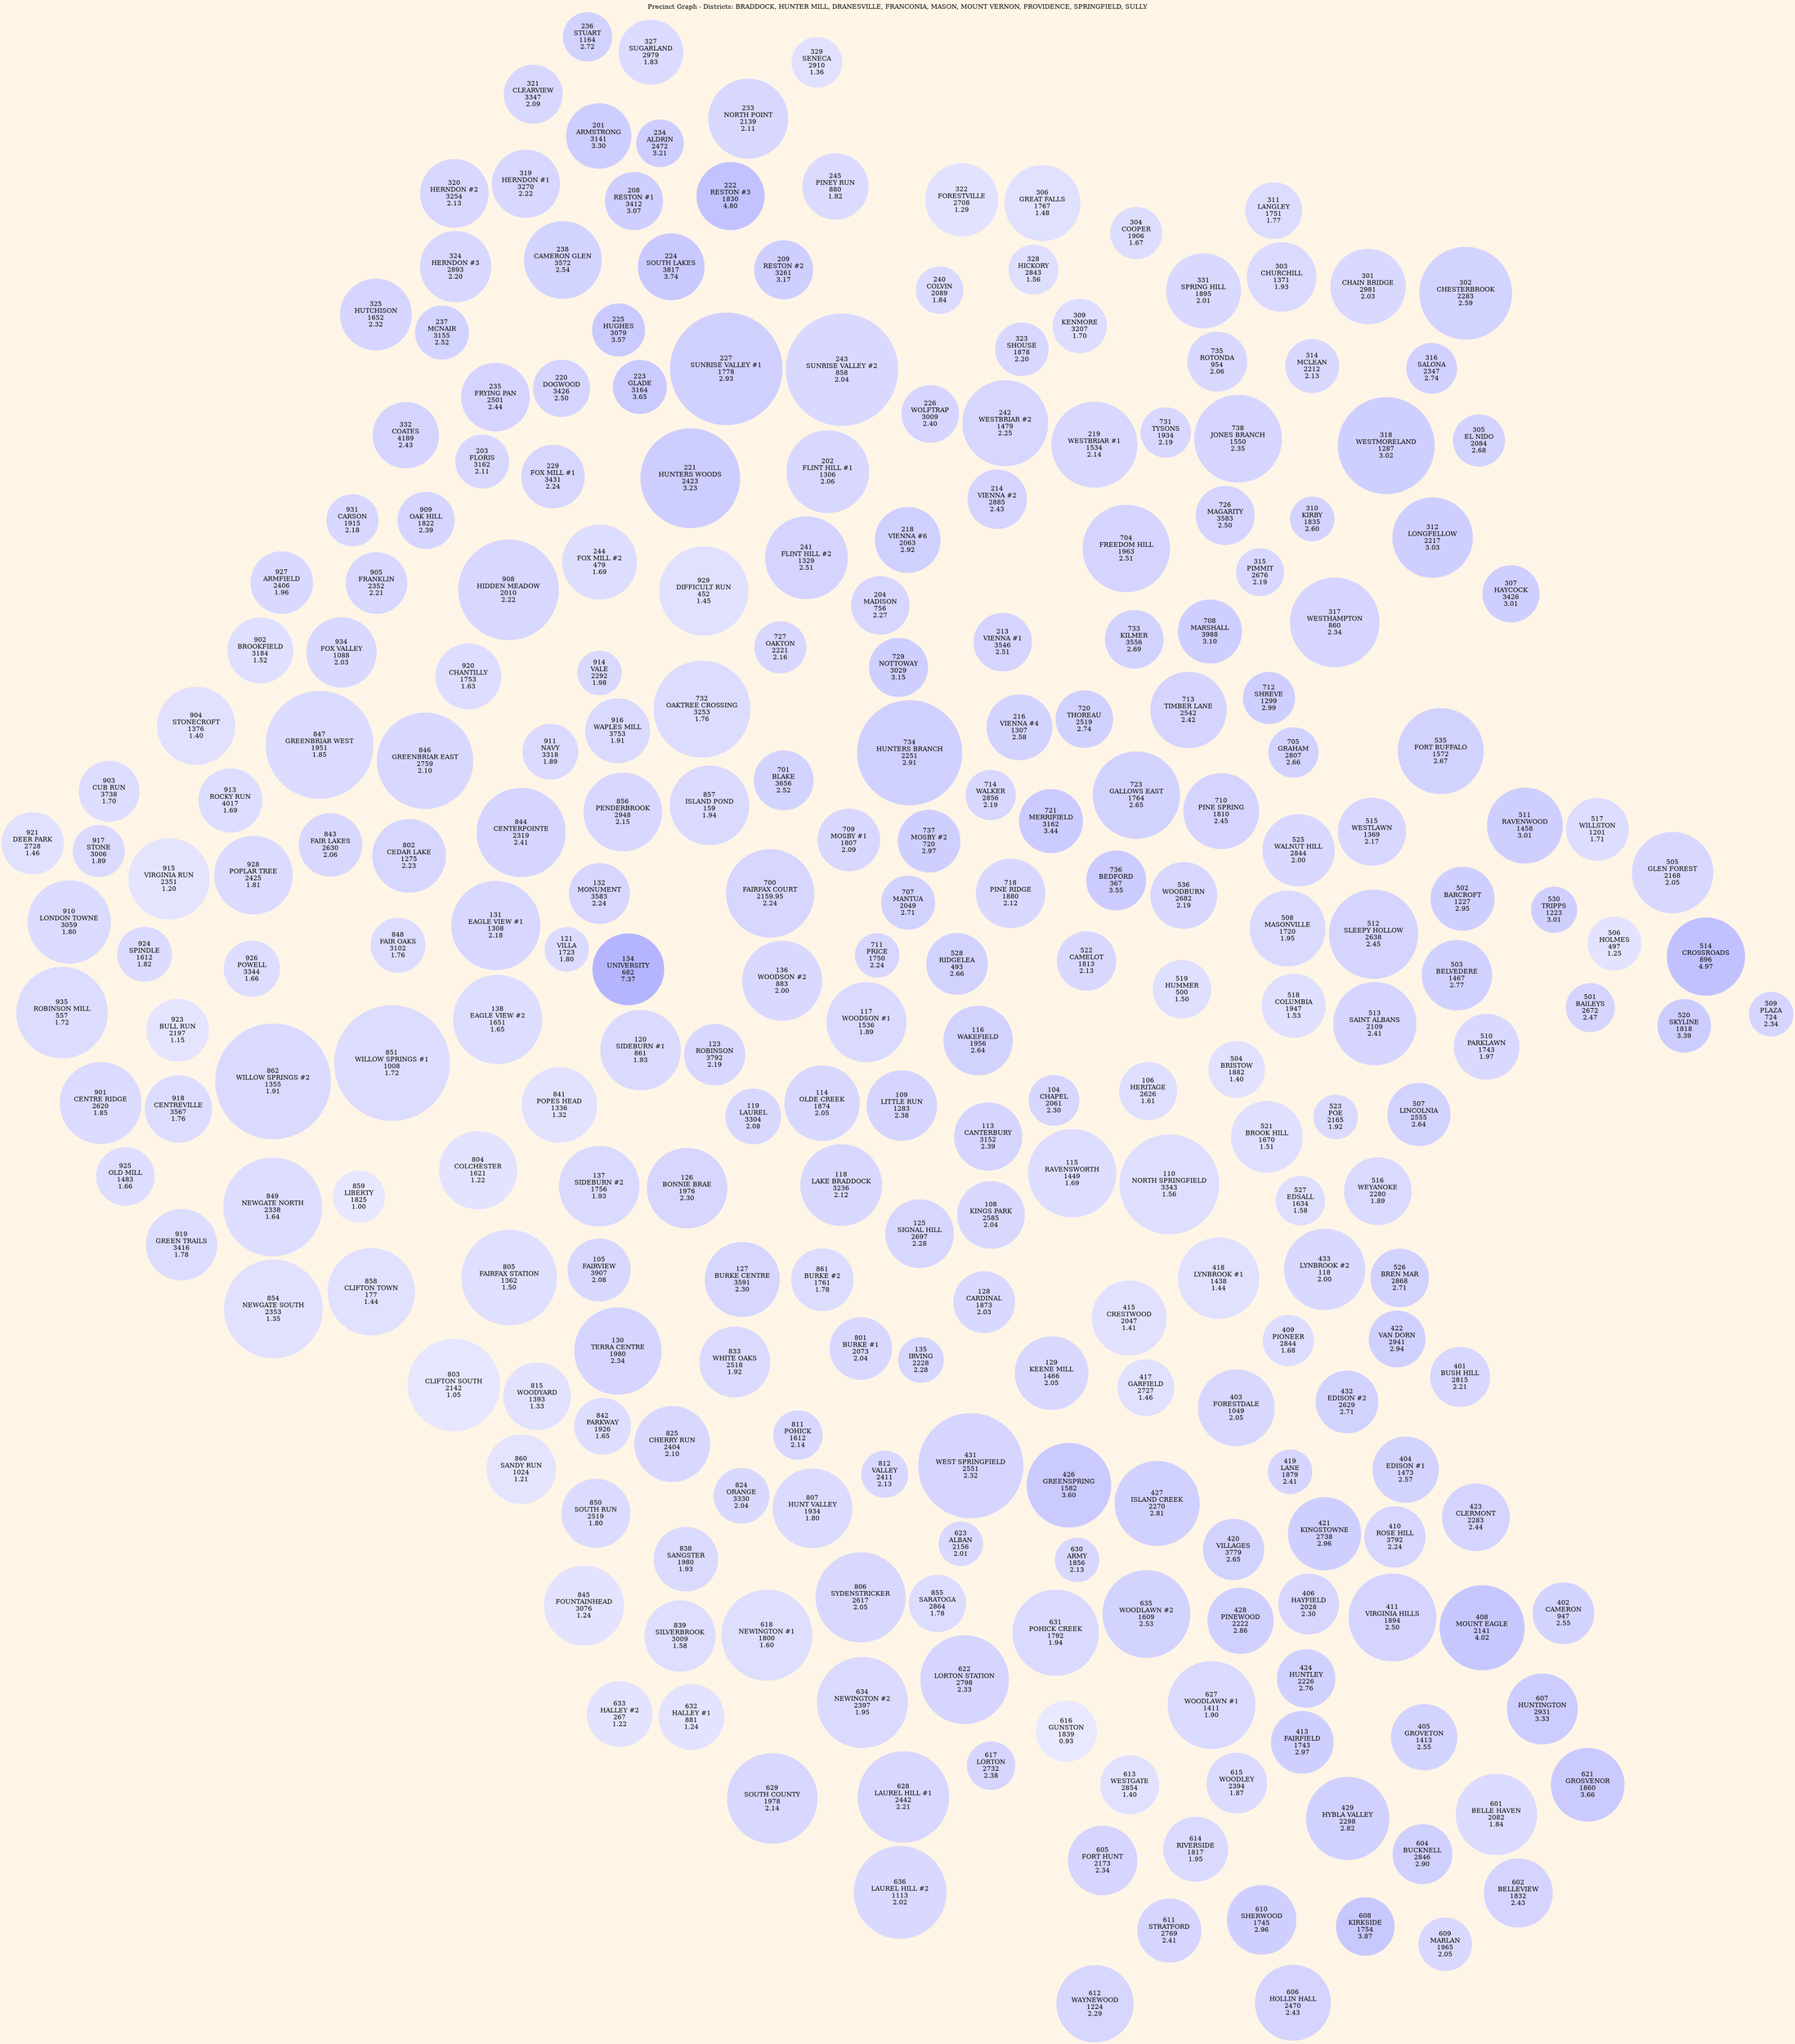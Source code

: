 strict graph G {
	graph [bb="0,0,3747.9,4474.5",
		beautify=true,
		bgcolor="#FFF5E6",
		label="Precinct Graph - Districts: BRADDOCK, HUNTER MILL, DRANESVILLE, FRANCONIA, MASON, MOUNT VERNON, PROVIDENCE, SPRINGFIELD, SULLY",
		labelloc=t,
		layout=sfdp,
		lheight=0.21,
		lp="1873.9,4463",
		lwidth=15.18,
		model=subset,
		overlap=false,
		rotation=115,
		smoothing=triangle,
		splines=none
	];
	node [label="\N",
		shape=circle,
		style=filled
	];
	edge [color="#666666"];
	subgraph BRADDOCK {
		graph [color=blue,
			label="District BRADDOCK"
		];
		104	[color="#d6d6ff",
			fillcolor="#d6d6ff",
			fontcolor=black,
			height=1.5278,
			label="104\nCHAPEL\n2061\n2.30",
			pos="1698.7,2387.2",
			width=1.5278];
		106	[color="#dedeff",
			fillcolor="#dedeff",
			fontcolor=black,
			height=1.75,
			label="106\nHERITAGE\n2626\n1.61",
			pos="1802,2514.1",
			width=1.75];
		104 -- 106;
		108	[color="#d8d8ff",
			fillcolor="#d8d8ff",
			fontcolor=black,
			height=2.0417,
			label="108\nKINGS PARK\n2585\n2.04",
			pos="1308,2452.4",
			width=2.0417];
		104 -- 108;
		113	[color="#d5d5ff",
			fillcolor="#d5d5ff",
			fontcolor=black,
			height=2.0556,
			label="113\nCANTERBURY\n3152\n2.39",
			pos="1462.8,2296.8",
			width=2.0556];
		104 -- 113;
		115	[color="#ddddff",
			fillcolor="#ddddff",
			fontcolor=black,
			height=2.6667,
			label="115\nRAVENSWORTH\n1449\n1.69",
			pos="1539.6,2481",
			width=2.6667];
		104 -- 115;
		116	[color="#d2d2ff",
			fillcolor="#d2d2ff",
			fontcolor=black,
			height=2.0972,
			label="116\nWAKEFIELD\n1956\n2.64",
			pos="1649.7,2248.7",
			width=2.0972];
		104 -- 116;
		522	[color="#d8d8ff",
			fillcolor="#d8d8ff",
			fontcolor=black,
			height=1.7917,
			label="522\nCAMELOT\n1813\n2.13",
			pos="1870.9,2270.3",
			width=1.7917];
		104 -- 522;
		110	[color="#dedeff",
			fillcolor="#dedeff",
			fontcolor=black,
			height=3.0139,
			label="110\nNORTH SPRINGFIELD\n3343\n1.56",
			pos="1679.3,2693.6",
			width=3.0139];
		106 -- 110;
		504	[color="#e1e1ff",
			fillcolor="#e1e1ff",
			fontcolor=black,
			height=1.7083,
			label="504\nBRISTOW\n1882\n1.40",
			pos="1934.6,2633",
			width=1.7083];
		106 -- 504;
		519	[color="#dfdfff",
			fillcolor="#dfdfff",
			fontcolor=black,
			height=1.7639,
			label="519\nHUMMER\n500\n1.50",
			pos="1992.9,2427.5",
			width=1.7639];
		106 -- 519;
		521	[color="#dfdfff",
			fillcolor="#dfdfff",
			fontcolor=black,
			height=2.1667,
			label="521\nBROOK HILL\n1670\n1.51",
			pos="1873.9,2782.6",
			width=2.1667];
		106 -- 521;
		108 -- 113;
		108 -- 115;
		125	[color="#d6d6ff",
			fillcolor="#d6d6ff",
			fontcolor=black,
			height=2.0694,
			label="125\nSIGNAL HILL\n2697\n2.28",
			pos="1217.9,2265.6",
			width=2.0694];
		108 -- 125;
		128	[color="#d9d9ff",
			fillcolor="#d9d9ff",
			fontcolor=black,
			height=1.8611,
			label="128\nCARDINAL\n1873\n2.03",
			pos="1159.4,2493.6",
			width=1.8611];
		108 -- 128;
		113 -- 116;
		113 -- 125;
		116 -- 522;
		117	[color="#dadaff",
			fillcolor="#dadaff",
			fontcolor=black,
			height=2.4167,
			label="117\nWOODSON #1\n1536\n1.89",
			pos="1572.1,1965.3",
			width=2.4167];
		116 -- 117;
		528	[color="#d2d2ff",
			fillcolor="#d2d2ff",
			fontcolor=black,
			height=1.8611,
			label="528\nRIDGELEA\n493\n2.66",
			pos="1737.5,2098.2",
			width=1.8611];
		116 -- 528;
		110 -- 115;
		110 -- 521;
		415	[color="#e1e1ff",
			fillcolor="#e1e1ff",
			fontcolor=black,
			height=2.2639,
			label="415\nCRESTWOOD\n2047\n1.41",
			pos="1409.2,2707.2",
			width=2.2639];
		110 -- 415;
		418	[color="#e0e0ff",
			fillcolor="#e0e0ff",
			fontcolor=black,
			height=2.4583,
			label="418\nLYNBROOK #1\n1438\n1.44",
			pos="1629.9,2898.7",
			width=2.4583];
		110 -- 418;
		527	[color="#dedeff",
			fillcolor="#dedeff",
			fontcolor=black,
			height=1.4861,
			label="527\nEDSALL\n1634\n1.58",
			pos="1825.6,2922.8",
			width=1.4861];
		110 -- 527;
		861	[color="#dcdcff",
			fillcolor="#dcdcff",
			fontcolor=black,
			height=1.8889,
			label="861\nBURKE #2\n1761\n1.78",
			pos="1033.8,2282.3",
			width=1.8889];
		125 -- 861;
		128 -- 861;
		128 -- 415;
		129	[color="#d8d8ff",
			fillcolor="#d8d8ff",
			fontcolor=black,
			height=2.2222,
			label="129\nKEENE MILL\n1466\n2.05",
			pos="1198.9,2648.7",
			width=2.2222];
		128 -- 129;
		135	[color="#d6d6ff",
			fillcolor="#d6d6ff",
			fontcolor=black,
			height=1.375,
			label="135\nIRVING\n2228\n2.28",
			pos="1034.8,2553",
			width=1.375];
		128 -- 135;
		801	[color="#d8d8ff",
			fillcolor="#d8d8ff",
			fontcolor=black,
			height=1.8889,
			label="801\nBURKE #1\n2073\n2.04",
			pos="981.18,2427",
			width=1.8889];
		128 -- 801;
		117 -- 528;
		123	[color="#d7d7ff",
			fillcolor="#d7d7ff",
			fontcolor=black,
			height=1.8472,
			label="123\nROBINSON\n3792\n2.19",
			pos="1352.1,1814.7",
			width=1.8472];
		117 -- 123;
		700	[color="#d6d6ff",
			fillcolor="#d6d6ff",
			fontcolor=black,
			height=2.6667,
			label="700\nFAIRFAX COURT\n2159.95\n2.24",
			pos="1644.6,1581.9",
			width=2.6667];
		117 -- 700;
		136	[color="#d9d9ff",
			fillcolor="#d9d9ff",
			fontcolor=black,
			height=2.4167,
			label="136\nWOODSON #2\n883\n2.00",
			pos="1536.6,1782.9",
			width=2.4167];
		117 -- 136;
		711	[color="#d6d6ff",
			fillcolor="#d6d6ff",
			fontcolor=black,
			height=1.3356,
			label="711\nPRICE\n1750\n2.24",
			pos="1715.3,1849.9",
			width=1.3356];
		117 -- 711;
		105	[color="#d8d8ff",
			fillcolor="#d8d8ff",
			fontcolor=black,
			height=1.9028,
			label="105\nFAIRVIEW\n3907\n2.08",
			pos="792.61,1876.8",
			width=1.9028];
		126	[color="#d6d6ff",
			fillcolor="#d6d6ff",
			fontcolor=black,
			height=2.4306,
			label="126\nBONNIE BRAE\n1976\n2.30",
			pos="1011.1,1905.3",
			width=2.4306];
		105 -- 126;
		127	[color="#d6d6ff",
			fillcolor="#d6d6ff",
			fontcolor=black,
			height=2.2639,
			label="127\nBURKE CENTRE\n3591\n2.30",
			pos="948.84,2086.4",
			width=2.2639];
		105 -- 127;
		130	[color="#d5d5ff",
			fillcolor="#d5d5ff",
			fontcolor=black,
			height=2.6389,
			label="130\nTERRA CENTRE\n1980\n2.34",
			pos="699.88,2049.2",
			width=2.6389];
		105 -- 130;
		137	[color="#dadaff",
			fillcolor="#dadaff",
			fontcolor=black,
			height=2.4306,
			label="137\nSIDEBURN #2\n1756\n1.93",
			pos="956.62,1715",
			width=2.4306];
		105 -- 137;
		805	[color="#dfdfff",
			fillcolor="#dfdfff",
			fontcolor=black,
			height=2.8889,
			label="805\nFAIRFAX STATION\n1362\n1.50",
			pos="717.78,1685.1",
			width=2.8889];
		105 -- 805;
		815	[color="#e2e2ff",
			fillcolor="#e2e2ff",
			fontcolor=black,
			height=2.0417,
			label="815\nWOODYARD\n1393\n1.33",
			pos="496.11,1914.6",
			width=2.0417];
		105 -- 815;
		126 -- 137;
		127 -- 130;
		127 -- 861;
		833	[color="#dadaff",
			fillcolor="#dadaff",
			fontcolor=black,
			height=2.1389,
			label="833\nWHITE OAKS\n2518\n1.92",
			pos="791.23,2264.2",
			width=2.1389];
		127 -- 833;
		130 -- 815;
		842	[color="#ddddff",
			fillcolor="#ddddff",
			fontcolor=black,
			height=1.7083,
			label="842\nPARKWAY\n1926\n1.65",
			pos="535.29,2164.8",
			width=1.7083];
		130 -- 842;
		841	[color="#e2e2ff",
			fillcolor="#e2e2ff",
			fontcolor=black,
			height=2.2778,
			label="841\nPOPES HEAD\n1336\n1.32",
			pos="1024.1,1537.1",
			width=2.2778];
		137 -- 841;
		129 -- 415;
		129 -- 135;
		431	[color="#d5d5ff",
			fillcolor="#d5d5ff",
			fontcolor=black,
			height=3.1806,
			label="431\nWEST SPRINGFIELD\n2551\n2.32",
			pos="996.21,2740.9",
			width=3.1806];
		129 -- 431;
		135 -- 431;
		812	[color="#d7d7ff",
			fillcolor="#d7d7ff",
			fontcolor=black,
			height=1.4167,
			label="812\nVALLEY\n2411\n2.13",
			pos="887.78,2566.7",
			width=1.4167];
		135 -- 812;
		109	[color="#d5d5ff",
			fillcolor="#d5d5ff",
			fontcolor=black,
			height=2.125,
			label="109\nLITTLE RUN\n1283\n2.38",
			pos="1448.5,2138",
			width=2.125];
		109 -- 113;
		109 -- 116;
		109 -- 117;
		114	[color="#d8d8ff",
			fillcolor="#d8d8ff",
			fontcolor=black,
			height=2.2778,
			label="114\nOLDE CREEK\n1874\n2.05",
			pos="1349.6,1971.3",
			width=2.2778];
		109 -- 114;
		118	[color="#d8d8ff",
			fillcolor="#d8d8ff",
			fontcolor=black,
			height=2.4722,
			label="118\nLAKE BRADDOCK\n3236\n2.12",
			pos="1170.4,2092.8",
			width=2.4722];
		109 -- 118;
		114 -- 117;
		114 -- 118;
		114 -- 123;
		118 -- 125;
		118 -- 126;
		118 -- 127;
		118 -- 861;
		118 -- 123;
		119	[color="#d8d8ff",
			fillcolor="#d8d8ff",
			fontcolor=black,
			height=1.6806,
			label="119\nLAUREL\n3304\n2.08",
			pos="1187.2,1934.4",
			width=1.6806];
		118 -- 119;
		123 -- 136;
		134	[color="#b5b5ff",
			fillcolor="#b5b5ff",
			fontcolor=black,
			height=2.1667,
			label="134\nUNIVERSITY\n682\n7.37",
			pos="1363.5,1647.2",
			width=2.1667];
		123 -- 134;
		136 -- 700;
		119 -- 126;
		119 -- 123;
		120	[color="#dadaff",
			fillcolor="#dadaff",
			fontcolor=black,
			height=2.4306,
			label="120\nSIDEBURN #1\n861\n1.93",
			pos="1189.9,1714.7",
			width=2.4306];
		119 -- 120;
		134 -- 700;
		134 -- 136;
		120 -- 126;
		120 -- 137;
		120 -- 841;
		120 -- 123;
		120 -- 134;
		121	[color="#dbdbff",
			fillcolor="#dbdbff",
			fontcolor=black,
			height=1.3356,
			label="121\nVILLA\n1723\n1.80",
			pos="1300.6,1447.5",
			width=1.3356];
		121 -- 700;
		121 -- 134;
		132	[color="#d6d6ff",
			fillcolor="#d6d6ff",
			fontcolor=black,
			height=1.8333,
			label="132\nMONUMENT\n3583\n2.24",
			pos="1427.2,1254.2",
			width=1.8333];
		121 -- 132;
		138	[color="#ddddff",
			fillcolor="#ddddff",
			fontcolor=black,
			height=2.6944,
			label="138\nEAGLE VIEW #2\n1651\n1.65",
			pos="1068.7,1350",
			width=2.6944];
		121 -- 138;
		132 -- 700;
		132 -- 138;
		848	[color="#dcdcff",
			fillcolor="#dcdcff",
			fontcolor=black,
			height=1.6528,
			label="848\nFAIR OAKS\n3102\n1.76",
			pos="1014.1,1008.7",
			width=1.6528];
		132 -- 848;
		844	[color="#d5d5ff",
			fillcolor="#d5d5ff",
			fontcolor=black,
			height=2.6944,
			label="844\nCENTERPOINTE\n2319\n2.41",
			pos="1452.5,991.03",
			width=2.6944];
		132 -- 844;
		856	[color="#d7d7ff",
			fillcolor="#d7d7ff",
			fontcolor=black,
			height=2.375,
			label="856\nPENDERBROOK\n2948\n2.15",
			pos="1633.1,1181.7",
			width=2.375];
		132 -- 856;
		138 -- 848;
		804	[color="#e3e3ff",
			fillcolor="#e3e3ff",
			fontcolor=black,
			height=2.3611,
			label="804\nCOLCHESTER\n1621\n1.22",
			pos="808.67,1481.9",
			width=2.3611];
		138 -- 804;
		851	[color="#dcdcff",
			fillcolor="#dcdcff",
			fontcolor=black,
			height=3.5,
			label="851\nWILLOW SPRINGS #1\n1008\n1.72",
			pos="837.1,1245.2",
			width=3.5];
		138 -- 851;
		131	[color="#d7d7ff",
			fillcolor="#d7d7ff",
			fontcolor=black,
			height=2.6944,
			label="131\nEAGLE VIEW #1\n1308\n2.18",
			pos="1250.4,1147.9",
			width=2.6944];
		131 -- 132;
		131 -- 138;
		131 -- 848;
	}
	subgraph HUNTERMILL {
		graph [color=blue,
			label="District HUNTER MILL"
		];
		201	[color="#cdcdff",
			fillcolor="#cdcdff",
			fontcolor=black,
			height=1.9722,
			label="201\nARMSTRONG\n3141\n3.30",
			pos="2750.5,358.33",
			width=1.9722];
		233	[color="#d8d8ff",
			fillcolor="#d8d8ff",
			fontcolor=black,
			height=2.4167,
			label="233\nNORTH POINT\n2139\n2.11",
			pos="2936.1,599.55",
			width=2.4167];
		201 -- 233;
		234	[color="#cdcdff",
			fillcolor="#cdcdff",
			fontcolor=black,
			height=1.4306,
			label="234\nALDRIN\n2472\n3.21",
			pos="2761.4,506.3",
			width=1.4306];
		201 -- 234;
		236	[color="#d2d2ff",
			fillcolor="#d2d2ff",
			fontcolor=black,
			height=1.4861,
			label="236\nSTUART\n1164\n2.72",
			pos="2849.7,210.33",
			width=1.4861];
		201 -- 236;
		238	[color="#d3d3ff",
			fillcolor="#d3d3ff",
			fontcolor=black,
			height=2.3472,
			label="238\nCAMERON GLEN\n3572\n2.54",
			pos="2450.4,334.11",
			width=2.3472];
		201 -- 238;
		327	[color="#dbdbff",
			fillcolor="#dbdbff",
			fontcolor=black,
			height=1.9583,
			label="327\nSUGARLAND\n2979\n1.83",
			pos="2901.4,381.55",
			width=1.9583];
		201 -- 327;
		233 -- 234;
		233 -- 327;
		245	[color="#dbdbff",
			fillcolor="#dbdbff",
			fontcolor=black,
			height=2,
			label="245\nPINEY RUN\n880\n1.82",
			pos="2975.3,810.01",
			width=2];
		233 -- 245;
		329	[color="#e1e1ff",
			fillcolor="#e1e1ff",
			fontcolor=black,
			height=1.5278,
			label="329\nSENECA\n2910\n1.36",
			pos="3101.5,653.05",
			width=1.5278];
		233 -- 329;
		208	[color="#ceceff",
			fillcolor="#ceceff",
			fontcolor=black,
			height=1.75,
			label="208\nRESTON #1\n3412\n3.07",
			pos="2607.3,438.44",
			width=1.75];
		234 -- 208;
		236 -- 327;
		319	[color="#d7d7ff",
			fillcolor="#d7d7ff",
			fontcolor=black,
			height=2.0556,
			label="319\nHERNDON #1\n3270\n2.22",
			pos="2572.7,167.49",
			width=2.0556];
		236 -- 319;
		324	[color="#d7d7ff",
			fillcolor="#d7d7ff",
			fontcolor=black,
			height=2.1528,
			label="324\nHERNDON #3\n2893\n2.20",
			pos="2210.6,251.12",
			width=2.1528];
		238 -- 324;
		245 -- 329;
		240	[color="#dbdbff",
			fillcolor="#dbdbff",
			fontcolor=black,
			height=1.4306,
			label="240\nCOLVIN\n2089\n1.84",
			pos="2955.1,1080.5",
			width=1.4306];
		245 -- 240;
		322	[color="#e2e2ff",
			fillcolor="#e2e2ff",
			fontcolor=black,
			height=2.2083,
			label="322\nFORESTVILLE\n2708\n1.29",
			pos="3135.2,966.66",
			width=2.2083];
		245 -- 322;
		208 -- 238;
		209	[color="#ceceff",
			fillcolor="#ceceff",
			fontcolor=black,
			height=1.7778,
			label="209\nRESTON #2\n3261\n3.17",
			pos="2732.3,796.05",
			width=1.7778];
		208 -- 209;
		222	[color="#c2c2ff",
			fillcolor="#c2c2ff",
			fontcolor=black,
			height=2.0556,
			label="222\nRESTON #3\n1830\n4.80",
			pos="2748.3,646.13",
			width=2.0556];
		208 -- 222;
		224	[color="#c9c9ff",
			fillcolor="#c9c9ff",
			fontcolor=black,
			height=2.0139,
			label="224\nSOUTH LAKES\n3817\n3.74",
			pos="2541.2,581.96",
			width=2.0139];
		208 -- 224;
		202	[color="#d8d8ff",
			fillcolor="#d8d8ff",
			fontcolor=black,
			height=2.5,
			label="202\nFLINT HILL #1\n1306\n2.06",
			pos="2543.2,1143.3",
			width=2.5];
		218	[color="#d0d0ff",
			fillcolor="#d0d0ff",
			fontcolor=black,
			height=1.9861,
			label="218\nVIENNA #6\n2063\n2.92",
			pos="2501.3,1377.8",
			width=1.9861];
		202 -- 218;
		221	[color="#cdcdff",
			fillcolor="#cdcdff",
			fontcolor=black,
			height=3.0139,
			label="221\nHUNTERS WOODS\n2423\n3.23",
			pos="2273.4,868.03",
			width=3.0139];
		202 -- 221;
		226	[color="#d5d5ff",
			fillcolor="#d5d5ff",
			fontcolor=black,
			height=1.7361,
			label="226\nWOLFTRAP\n3009\n2.40",
			pos="2724.8,1204.6",
			width=1.7361];
		202 -- 226;
		241	[color="#d4d4ff",
			fillcolor="#d4d4ff",
			fontcolor=black,
			height=2.5,
			label="241\nFLINT HILL #2\n1329\n2.51",
			pos="2332.4,1160.7",
			width=2.5];
		202 -- 241;
		243	[color="#d9d9ff",
			fillcolor="#d9d9ff",
			fontcolor=black,
			height=3.4028,
			label="243\nSUNRISE VALLEY #2\n858\n2.04",
			pos="2772.6,1011.4",
			width=3.4028];
		202 -- 243;
		218 -- 241;
		229	[color="#d6d6ff",
			fillcolor="#d6d6ff",
			fontcolor=black,
			height=1.9167,
			label="229\nFOX MILL #1\n3431\n2.24",
			pos="2083,632.34",
			width=1.9167];
		221 -- 229;
		227	[color="#d0d0ff",
			fillcolor="#d0d0ff",
			fontcolor=black,
			height=3.4028,
			label="227\nSUNRISE VALLEY #1\n1778\n2.93",
			pos="2512.6,785.08",
			width=3.4028];
		221 -- 227;
		223	[color="#cacaff",
			fillcolor="#cacaff",
			fontcolor=black,
			height=1.625,
			label="223\nGLADE\n3164\n3.65",
			pos="2270.5,591.09",
			width=1.625];
		221 -- 223;
		244	[color="#ddddff",
			fillcolor="#ddddff",
			fontcolor=black,
			height=2.2639,
			label="244\nFOX MILL #2\n479\n1.69",
			pos="2048.9,852.69",
			width=2.2639];
		221 -- 244;
		914	[color="#d9d9ff",
			fillcolor="#d9d9ff",
			fontcolor=black,
			height=1.3356,
			label="914\nVALE\n2292\n1.98",
			pos="1871.5,955.12",
			width=1.3356];
		221 -- 914;
		929	[color="#e0e0ff",
			fillcolor="#e0e0ff",
			fontcolor=black,
			height=2.6944,
			label="929\nDIFFICULT RUN\n452\n1.45",
			pos="2096.9,1081.6",
			width=2.6944];
		221 -- 929;
		226 -- 243;
		226 -- 240;
		242	[color="#d6d6ff",
			fillcolor="#d6d6ff",
			fontcolor=black,
			height=2.5972,
			label="242\nWESTBRIAR #2\n1479\n2.25",
			pos="2821.3,1368.7",
			width=2.5972];
		226 -- 242;
		241 -- 929;
		727	[color="#d7d7ff",
			fillcolor="#d7d7ff",
			fontcolor=black,
			height=1.5694,
			label="727\nOAKTON\n2221\n2.16",
			pos="2112.1,1305.4",
			width=1.5694];
		241 -- 727;
		229 -- 244;
		220	[color="#d4d4ff",
			fillcolor="#d4d4ff",
			fontcolor=black,
			height=1.7222,
			label="220\nDOGWOOD\n3426\n2.50",
			pos="2172.6,409.91",
			width=1.7222];
		229 -- 220;
		908	[color="#d7d7ff",
			fillcolor="#d7d7ff",
			fontcolor=black,
			height=3.0417,
			label="908\nHIDDEN MEADOW\n2010\n2.22",
			pos="1819.5,741.46",
			width=3.0417];
		229 -- 908;
		227 -- 243;
		223 -- 227;
		223 -- 224;
		225	[color="#cacaff",
			fillcolor="#cacaff",
			fontcolor=black,
			height=1.5972,
			label="225\nHUGHES\n3079\n3.57",
			pos="2300.2,433.3",
			width=1.5972];
		223 -- 225;
		244 -- 914;
		240 -- 243;
		309	[color="#ddddff",
			fillcolor="#ddddff",
			fontcolor=black,
			height=1.6389,
			label="309\nKENMORE\n3207\n1.70",
			pos="3110.7,1431.5",
			width=1.6389];
		240 -- 309;
		323	[color="#d7d7ff",
			fillcolor="#d7d7ff",
			fontcolor=black,
			height=1.6111,
			label="323\nSHOUSE\n1878\n2.20",
			pos="2985.4,1321.7",
			width=1.6111];
		240 -- 323;
		328	[color="#dedeff",
			fillcolor="#dedeff",
			fontcolor=black,
			height=1.5017,
			label="328\nHICKORY\n2843\n1.56",
			pos="3077.3,1195.3",
			width=1.5017];
		240 -- 328;
		242 -- 323;
		203	[color="#d8d8ff",
			fillcolor="#d8d8ff",
			fontcolor=black,
			height=1.625,
			label="203\nFLORIS\n3162\n2.11",
			pos="1886.9,564.55",
			width=1.625];
		203 -- 229;
		235	[color="#d4d4ff",
			fillcolor="#d4d4ff",
			fontcolor=black,
			height=2.0694,
			label="235\nFRYING PAN\n2501\n2.44",
			pos="2028,463.75",
			width=2.0694];
		203 -- 235;
		332	[color="#d4d4ff",
			fillcolor="#d4d4ff",
			fontcolor=black,
			height=2,
			label="332\nCOATES\n4189\n2.43",
			pos="1849.3,345.9",
			width=2];
		203 -- 332;
		909	[color="#d5d5ff",
			fillcolor="#d5d5ff",
			fontcolor=black,
			height=1.7222,
			label="909\nOAK HILL\n1822\n2.39",
			pos="1758.3,498.75",
			width=1.7222];
		203 -- 909;
		931	[color="#d7d7ff",
			fillcolor="#d7d7ff",
			fontcolor=black,
			height=1.5694,
			label="931\nCARSON\n1915\n2.18",
			pos="1685.5,303.64",
			width=1.5694];
		203 -- 931;
		235 -- 324;
		235 -- 332;
		237	[color="#d3d3ff",
			fillcolor="#d3d3ff",
			fontcolor=black,
			height=1.625,
			label="237\nMCNAIR\n3155\n2.52",
			pos="2042.1,309.58",
			width=1.625];
		235 -- 237;
		220 -- 238;
		220 -- 208;
		220 -- 324;
		220 -- 221;
		220 -- 223;
		220 -- 203;
		220 -- 235;
		220 -- 237;
		220 -- 225;
		237 -- 324;
		237 -- 332;
		204	[color="#d6d6ff",
			fillcolor="#d6d6ff",
			fontcolor=black,
			height=1.7639,
			label="204\nMADISON\n756\n2.27",
			pos="2321.4,1322.3",
			width=1.7639];
		204 -- 218;
		204 -- 241;
		204 -- 727;
		729	[color="#ceceff",
			fillcolor="#ceceff",
			fontcolor=black,
			height=1.7778,
			label="729\nNOTTOWAY\n3029\n3.15",
			pos="2205.8,1457.8",
			width=1.7778];
		204 -- 729;
		209 -- 233;
		209 -- 245;
		209 -- 227;
		209 -- 240;
		209 -- 222;
		209 -- 224;
		222 -- 234;
		224 -- 227;
		224 -- 220;
		224 -- 225;
		213	[color="#d4d4ff",
			fillcolor="#d4d4ff",
			fontcolor=black,
			height=1.7639,
			label="213\nVIENNA #1\n3546\n2.51",
			pos="2546.4,1716.7",
			width=1.7639];
		213 -- 218;
		214	[color="#d4d4ff",
			fillcolor="#d4d4ff",
			fontcolor=black,
			height=1.7917,
			label="214\nVIENNA #2\n2885\n2.43",
			pos="2650.9,1485.9",
			width=1.7917];
		213 -- 214;
		216	[color="#d3d3ff",
			fillcolor="#d3d3ff",
			fontcolor=black,
			height=1.9861,
			label="216\nVIENNA #4\n1307\n2.58",
			pos="2391,1847.2",
			width=1.9861];
		213 -- 216;
		704	[color="#d4d4ff",
			fillcolor="#d4d4ff",
			fontcolor=black,
			height=2.6389,
			label="704\nFREEDOM HILL\n1963\n2.51",
			pos="2763.8,1760.4",
			width=2.6389];
		213 -- 704;
		720	[color="#d1d1ff",
			fillcolor="#d1d1ff",
			fontcolor=black,
			height=1.7361,
			label="720\nTHOREAU\n2519\n2.74",
			pos="2533,1863.9",
			width=1.7361];
		213 -- 720;
		733	[color="#d2d2ff",
			fillcolor="#d2d2ff",
			fontcolor=black,
			height=1.7639,
			label="733\nKILMER\n3556\n2.69",
			pos="2667.1,1927.1",
			width=1.7639];
		213 -- 733;
		214 -- 202;
		214 -- 218;
		214 -- 226;
		214 -- 242;
		219	[color="#d7d7ff",
			fillcolor="#d7d7ff",
			fontcolor=black,
			height=2.5972,
			label="219\nWESTBRIAR #1\n1534\n2.14",
			pos="2916.6,1563.7",
			width=2.5972];
		214 -- 219;
		216 -- 720;
		714	[color="#d7d7ff",
			fillcolor="#d7d7ff",
			fontcolor=black,
			height=1.5139,
			label="714\nWALKER\n2856\n2.19",
			pos="2109.9,1884.7",
			width=1.5139];
		216 -- 714;
		219 -- 242;
		219 -- 704;
		731	[color="#d7d7ff",
			fillcolor="#d7d7ff",
			fontcolor=black,
			height=1.5139,
			label="731\nTYSONS\n1934\n2.19",
			pos="3007.6,1742.2",
			width=1.5139];
		219 -- 731;
	}
	subgraph DRANESVILLE {
		graph [color=blue,
			label="District DRANESVILLE"
		];
		201;
		327;
		201 -- 327;
		233;
		233 -- 327;
		329;
		233 -- 329;
		236;
		236 -- 327;
		319;
		236 -- 319;
		238;
		324;
		238 -- 324;
		327 -- 329;
		245;
		245 -- 329;
		322;
		245 -- 322;
		319 -- 327;
		319 -- 324;
		320	[color="#d7d7ff",
			fillcolor="#d7d7ff",
			fontcolor=black,
			height=2.0694,
			label="320\nHERNDON #2\n3254\n2.13",
			pos="2401.1,74.5",
			width=2.0694];
		319 -- 320;
		321	[color="#d8d8ff",
			fillcolor="#d8d8ff",
			fontcolor=black,
			height=1.7778,
			label="321\nCLEARVIEW\n3347\n2.09",
			pos="2718.9,89.713",
			width=1.7778];
		319 -- 321;
		332;
		324 -- 332;
		325	[color="#d5d5ff",
			fillcolor="#d5d5ff",
			fontcolor=black,
			height=2.1667,
			label="325\nHUTCHISON\n1652\n2.32",
			pos="1998.1,164.75",
			width=2.1667];
		324 -- 325;
		240;
		309;
		240 -- 309;
		323;
		240 -- 323;
		328;
		240 -- 328;
		242;
		242 -- 323;
		203;
		203 -- 332;
		235;
		235 -- 332;
		927	[color="#d9d9ff",
			fillcolor="#d9d9ff",
			fontcolor=black,
			height=1.8889,
			label="927\nARMFIELD\n2406\n1.96",
			pos="1526,196.68",
			width=1.8889];
		332 -- 927;
		220;
		220 -- 324;
		237;
		237 -- 324;
		237 -- 332;
		309 -- 323;
		309 -- 328;
		731;
		309 -- 731;
		331	[color="#d9d9ff",
			fillcolor="#d9d9ff",
			fontcolor=black,
			height=2.2639,
			label="331\nSPRING HILL\n1895\n2.01",
			pos="3260.3,1571.1",
			width=2.2639];
		309 -- 331;
		219;
		323 -- 219;
		322 -- 329;
		322 -- 328;
		325 -- 332;
		320 -- 324;
		320 -- 325;
		320 -- 321;
		321 -- 327;
		738	[color="#d5d5ff",
			fillcolor="#d5d5ff",
			fontcolor=black,
			height=2.6528,
			label="738\nJONES BRANCH\n1550\n2.35",
			pos="3117.3,1904",
			width=2.6528];
		331 -- 738;
		301	[color="#d9d9ff",
			fillcolor="#d9d9ff",
			fontcolor=black,
			height=2.2778,
			label="301\nCHAIN BRIDGE\n2981\n2.03",
			pos="3497.9,1886.7",
			width=2.2778];
		302	[color="#d3d3ff",
			fillcolor="#d3d3ff",
			fontcolor=black,
			height=2.8056,
			label="302\nCHESTERBROOK\n2283\n2.59",
			pos="3646.9,2099.8",
			width=2.8056];
		301 -- 302;
		303	[color="#dadaff",
			fillcolor="#dadaff",
			fontcolor=black,
			height=2.0972,
			label="303\nCHURCHILL\n1371\n1.93",
			pos="3426.2,1699.4",
			width=2.0972];
		301 -- 303;
		311	[color="#dcdcff",
			fillcolor="#dcdcff",
			fontcolor=black,
			height=1.7083,
			label="311\nLANGLEY\n1751\n1.77",
			pos="3571.7,1568.2",
			width=1.7083];
		301 -- 311;
		314	[color="#d8d8ff",
			fillcolor="#d8d8ff",
			fontcolor=black,
			height=1.625,
			label="314\nMCLEAN\n2212\n2.13",
			pos="3279.4,1953.5",
			width=1.625];
		301 -- 314;
		316	[color="#d1d1ff",
			fillcolor="#d1d1ff",
			fontcolor=black,
			height=1.5278,
			label="316\nSALONA\n2347\n2.74",
			pos="3482.4,2131",
			width=1.5278];
		301 -- 316;
		302 -- 316;
		305	[color="#d2d2ff",
			fillcolor="#d2d2ff",
			fontcolor=black,
			height=1.5694,
			label="305\nEL NIDO\n2084\n2.68",
			pos="3429.7,2306.4",
			width=1.5694];
		302 -- 305;
		303 -- 311;
		303 -- 314;
		304	[color="#ddddff",
			fillcolor="#ddddff",
			fontcolor=black,
			height=1.5694,
			label="304\nCOOPER\n1906\n1.67",
			pos="3301.3,1424.1",
			width=1.5694];
		303 -- 304;
		314 -- 331;
		318	[color="#cfcfff",
			fillcolor="#cfcfff",
			fontcolor=black,
			height=2.9306,
			label="318\nWESTMORELAND\n1287\n3.02",
			pos="3313.9,2131.7",
			width=2.9306];
		314 -- 318;
		726	[color="#d4d4ff",
			fillcolor="#d4d4ff",
			fontcolor=black,
			height=1.7778,
			label="726\nMAGARITY\n3583\n2.50",
			pos="2949.7,1868.9",
			width=1.7778];
		314 -- 726;
		316 -- 318;
		305 -- 316;
		305 -- 318;
		307	[color="#cfcfff",
			fillcolor="#cfcfff",
			fontcolor=black,
			height=1.7222,
			label="307\nHAYCOCK\n3426\n3.01",
			pos="3147.4,2502.7",
			width=1.7222];
		305 -- 307;
		312	[color="#cfcfff",
			fillcolor="#cfcfff",
			fontcolor=black,
			height=2.4306,
			label="312\nLONGFELLOW\n2217\n3.03",
			pos="3143.6,2345.1",
			width=2.4306];
		305 -- 312;
		304 -- 309;
		304 -- 328;
		304 -- 331;
		304 -- 311;
		306	[color="#e0e0ff",
			fillcolor="#e0e0ff",
			fontcolor=black,
			height=2.2917,
			label="306\nGREAT FALLS\n1767\n1.48",
			pos="3223.4,1138.4",
			width=2.2917];
		304 -- 306;
		307 -- 312;
		317	[color="#d5d5ff",
			fillcolor="#d5d5ff",
			fontcolor=black,
			height=2.7083,
			label="317\nWESTHAMPTON\n860\n2.34",
			pos="2950.5,2164.7",
			width=2.7083];
		307 -- 317;
		312 -- 318;
		312 -- 317;
		306 -- 328;
		306 -- 322;
		708	[color="#ceceff",
			fillcolor="#ceceff",
			fontcolor=black,
			height=1.9306,
			label="708\nMARSHALL\n3988\n3.10",
			pos="2808.1,1989.6",
			width=1.9306];
		317 -- 708;
		310	[color="#d3d3ff",
			fillcolor="#d3d3ff",
			fontcolor=black,
			height=1.3356,
			label="310\nKIRBY\n1835\n2.60",
			pos="3135.2,2062.7",
			width=1.3356];
		310 -- 314;
		310 -- 318;
		310 -- 312;
		315	[color="#d7d7ff",
			fillcolor="#d7d7ff",
			fontcolor=black,
			height=1.4444,
			label="315\nPIMMIT\n2676\n2.19",
			pos="2937.8,1995.4",
			width=1.4444];
		310 -- 315;
		315 -- 726;
		315 -- 317;
		315 -- 708;
	}
	subgraph FRANCONIA {
		graph [color=blue,
			label="District FRANCONIA"
		];
		110;
		415;
		110 -- 415;
		128;
		128 -- 415;
		418;
		415 -- 418;
		417	[color="#e0e0ff",
			fillcolor="#e0e0ff",
			fontcolor=black,
			height=1.7083,
			label="417\nGARFIELD\n2727\n1.46",
			pos="1308.7,2906.5",
			width=1.7083];
		415 -- 417;
		433	[color="#d9d9ff",
			fillcolor="#d9d9ff",
			fontcolor=black,
			height=2.4583,
			label="433\nLYNBROOK #2\n118\n2.00",
			pos="1778.8,3087.2",
			width=2.4583];
		418 -- 433;
		527;
		129;
		129 -- 415;
		431;
		129 -- 431;
		135;
		135 -- 431;
		812;
		431 -- 812;
		623	[color="#d9d9ff",
			fillcolor="#d9d9ff",
			fontcolor=black,
			height=1.3356,
			label="623\nALBAN\n2156\n2.01",
			pos="941.37,3028.3",
			width=1.3356];
		431 -- 623;
		855	[color="#dcdcff",
			fillcolor="#dcdcff",
			fontcolor=black,
			height=1.7222,
			label="855\nSARATOGA\n2864\n1.78",
			pos="755.95,2997.1",
			width=1.7222];
		431 -- 855;
		417 -- 418;
		417 -- 431;
		417 -- 623;
		426	[color="#cacaff",
			fillcolor="#cacaff",
			fontcolor=black,
			height=2.5556,
			label="426\nGREENSPRING\n1582\n3.60",
			pos="1089.6,2955.8",
			width=2.5556];
		417 -- 426;
		427	[color="#d1d1ff",
			fillcolor="#d1d1ff",
			fontcolor=black,
			height=2.5694,
			label="427\nISLAND CREEK\n2270\n2.81",
			pos="1287.6,3140.4",
			width=2.5694];
		417 -- 427;
		630	[color="#d8d8ff",
			fillcolor="#d8d8ff",
			fontcolor=black,
			height=1.3356,
			label="630\nARMY\n1856\n2.13",
			pos="1045.6,3106.6",
			width=1.3356];
		417 -- 630;
		433 -- 527;
		401	[color="#d7d7ff",
			fillcolor="#d7d7ff",
			fontcolor=black,
			height=1.8056,
			label="401\nBUSH HILL\n2815\n2.21",
			pos="1824.2,3423.8",
			width=1.8056];
		410	[color="#d6d6ff",
			fillcolor="#d6d6ff",
			fontcolor=black,
			height=1.8472,
			label="410\nROSE HILL\n3792\n2.24",
			pos="1601.9,3630.1",
			width=1.8472];
		401 -- 410;
		422	[color="#d0d0ff",
			fillcolor="#d0d0ff",
			fontcolor=black,
			height=1.7083,
			label="422\nVAN DORN\n2941\n2.94",
			pos="1772.9,3260.3",
			width=1.7083];
		401 -- 422;
		423	[color="#d4d4ff",
			fillcolor="#d4d4ff",
			fontcolor=black,
			height=2.0417,
			label="423\nCLERMONT\n2283\n2.44",
			pos="1751.1,3732.3",
			width=2.0417];
		401 -- 423;
		526	[color="#d2d2ff",
			fillcolor="#d2d2ff",
			fontcolor=black,
			height=1.7639,
			label="526\nBREN MAR\n2868\n2.71",
			pos="1942.4,3215.1",
			width=1.7639];
		401 -- 526;
		410 -- 423;
		420	[color="#d2d2ff",
			fillcolor="#d2d2ff",
			fontcolor=black,
			height=1.8472,
			label="420\nVILLAGES\n3779\n2.65",
			pos="1282.6,3334.5",
			width=1.8472];
		410 -- 420;
		411	[color="#d4d4ff",
			fillcolor="#d4d4ff",
			fontcolor=black,
			height=2.6528,
			label="411\nVIRGINIA HILLS\n1894\n2.50",
			pos="1425.7,3745.6",
			width=2.6528];
		410 -- 411;
		432	[color="#d2d2ff",
			fillcolor="#d2d2ff",
			fontcolor=black,
			height=1.8889,
			label="432\nEDISON #2\n2629\n2.71",
			pos="1631.9,3306.7",
			width=1.8889];
		422 -- 432;
		408	[color="#c7c7ff",
			fillcolor="#c7c7ff",
			fontcolor=black,
			height=2.5694,
			label="408\nMOUNT EAGLE\n2141\n4.02",
			pos="1543.7,3941.7",
			width=2.5694];
		423 -- 408;
		420 -- 427;
		420 -- 630;
		421	[color="#cfcfff",
			fillcolor="#cfcfff",
			fontcolor=black,
			height=2.2083,
			label="421\nKINGSTOWNE\n2738\n2.96",
			pos="1471.2,3422.5",
			width=2.2083];
		420 -- 421;
		635	[color="#d3d3ff",
			fillcolor="#d3d3ff",
			fontcolor=black,
			height=2.6528,
			label="635\nWOODLAWN #2\n1609\n2.53",
			pos="1071.2,3258.9",
			width=2.6528];
		420 -- 635;
		411 -- 423;
		406	[color="#d6d6ff",
			fillcolor="#d6d6ff",
			fontcolor=black,
			height=1.8333,
			label="406\nHAYFIELD\n2028\n2.30",
			pos="1384.1,3576",
			width=1.8333];
		411 -- 406;
		408 -- 411;
		607	[color="#ccccff",
			fillcolor="#ccccff",
			fontcolor=black,
			height=2.1389,
			label="607\nHUNTINGTON\n2931\n3.33",
			pos="1524.7,4119.3",
			width=2.1389];
		408 -- 607;
		402	[color="#d3d3ff",
			fillcolor="#d3d3ff",
			fontcolor=black,
			height=1.8611,
			label="402\nCAMERON\n947\n2.55",
			pos="1720.8,4014.1",
			width=1.8611];
		402 -- 423;
		402 -- 408;
		402 -- 607;
		621	[color="#cacaff",
			fillcolor="#cacaff",
			fontcolor=black,
			height=2.2222,
			label="621\nGROSVENOR\n1860\n3.66",
			pos="1476.8,4284.4",
			width=2.2222];
		402 -- 621;
		403	[color="#d8d8ff",
			fillcolor="#d8d8ff",
			fontcolor=black,
			height=2.3194,
			label="403\nFORESTDALE\n1049\n2.05",
			pos="1472.1,3147.1",
			width=2.3194];
		403 -- 417;
		403 -- 432;
		409	[color="#ddddff",
			fillcolor="#ddddff",
			fontcolor=black,
			height=1.5417,
			label="409\nPIONEER\n2844\n1.68",
			pos="1619.2,3050.8",
			width=1.5417];
		403 -- 409;
		409 -- 417;
		409 -- 433;
		409 -- 422;
		409 -- 526;
		426 -- 431;
		427 -- 630;
		404	[color="#d3d3ff",
			fillcolor="#d3d3ff",
			fontcolor=black,
			height=2,
			label="404\nEDISON #1\n1473\n2.57",
			pos="1637.8,3483.4",
			width=2];
		404 -- 410;
		404 -- 422;
		404 -- 420;
		404 -- 432;
		404 -- 421;
		421 -- 432;
		421 -- 427;
		405	[color="#d3d3ff",
			fillcolor="#d3d3ff",
			fontcolor=black,
			height=2,
			label="405\nGROVETON\n1413\n2.55",
			pos="1289.8,3972.9",
			width=2];
		405 -- 411;
		405 -- 408;
		424	[color="#d1d1ff",
			fillcolor="#d1d1ff",
			fontcolor=black,
			height=1.7639,
			label="424\nHUNTLEY\n2226\n2.76",
			pos="1246.5,3693.5",
			width=1.7639];
		405 -- 424;
		429	[color="#d1d1ff",
			fillcolor="#d1d1ff",
			fontcolor=black,
			height=2.5139,
			label="429\nHYBLA VALLEY\n2298\n2.82",
			pos="1075.2,3938.4",
			width=2.5139];
		405 -- 429;
		604	[color="#d0d0ff",
			fillcolor="#d0d0ff",
			fontcolor=black,
			height=1.8056,
			label="604\nBUCKNELL\n2846\n2.90",
			pos="1113.1,4101.9",
			width=1.8056];
		405 -- 604;
		601	[color="#dbdbff",
			fillcolor="#dbdbff",
			fontcolor=black,
			height=2.4583,
			label="601\nBELLE HAVEN\n2082\n1.84",
			pos="1289.5,4204.9",
			width=2.4583];
		405 -- 601;
		424 -- 411;
		424 -- 635;
		424 -- 429;
		428	[color="#d0d0ff",
			fillcolor="#d0d0ff",
			fontcolor=black,
			height=2,
			label="428\nPINEWOOD\n2222\n2.86",
			pos="1221.8,3481.4",
			width=2];
		424 -- 428;
		627	[color="#dadaff",
			fillcolor="#dadaff",
			fontcolor=black,
			height=2.6528,
			label="627\nWOODLAWN #1\n1411\n1.90",
			pos="1044.8,3463.8",
			width=2.6528];
		424 -- 627;
		429 -- 604;
		608	[color="#c8c8ff",
			fillcolor="#c8c8ff",
			fontcolor=black,
			height=1.7639,
			label="608\nKIRKSIDE\n1754\n3.87",
			pos="958.61,4100.4",
			width=1.7639];
		429 -- 608;
		610	[color="#cfcfff",
			fillcolor="#cfcfff",
			fontcolor=black,
			height=2.0972,
			label="610\nSHERWOOD\n1745\n2.96",
			pos="887.72,3949.6",
			width=2.0972];
		429 -- 610;
		406 -- 410;
		406 -- 420;
		406 -- 635;
		406 -- 424;
		428 -- 403;
		428 -- 627;
		615	[color="#dbdbff",
			fillcolor="#dbdbff",
			fontcolor=black,
			height=1.8333,
			label="615\nWOODLEY\n2394\n1.87",
			pos="964.87,3633.5",
			width=1.8333];
		428 -- 615;
		413	[color="#cfcfff",
			fillcolor="#cfcfff",
			fontcolor=black,
			height=1.8889,
			label="413\nFAIRFIELD\n1743\n2.97",
			pos="1107,3771.8",
			width=1.8889];
		413 -- 424;
		413 -- 429;
		413 -- 428;
		413 -- 615;
		419	[color="#d5d5ff",
			fillcolor="#d5d5ff",
			fontcolor=black,
			height=1.3356,
			label="419\nLANE\n1879\n2.41",
			pos="1470.1,3286.8",
			width=1.3356];
		419 -- 432;
		419 -- 427;
		419 -- 421;
	}
	subgraph MASON {
		graph [color=blue,
			label="District MASON"
		];
		104;
		522;
		104 -- 522;
		106;
		504;
		106 -- 504;
		519;
		106 -- 519;
		521;
		106 -- 521;
		116;
		116 -- 522;
		528;
		116 -- 528;
		522 -- 528;
		718	[color="#d8d8ff",
			fillcolor="#d8d8ff",
			fontcolor=black,
			height=2.0972,
			label="718\nPINE RIDGE\n1880\n2.12",
			pos="1971.9,2001.7",
			width=2.0972];
		522 -- 718;
		736	[color="#cbcbff",
			fillcolor="#cbcbff",
			fontcolor=black,
			height=1.8056,
			label="736\nBEDFORD\n367\n3.55",
			pos="2194.7,2174.5",
			width=1.8056];
		522 -- 736;
		110;
		110 -- 521;
		527;
		110 -- 527;
		504 -- 521;
		518	[color="#dfdfff",
			fillcolor="#dfdfff",
			fontcolor=black,
			height=1.9306,
			label="518\nCOLUMBIA\n1947\n1.53",
			pos="2084.9,2648.9",
			width=1.9306];
		504 -- 518;
		519 -- 522;
		536	[color="#d7d7ff",
			fillcolor="#d7d7ff",
			fontcolor=black,
			height=2.0139,
			label="536\nWOODBURN\n2682\n2.19",
			pos="2245.9,2320.8",
			width=2.0139];
		519 -- 536;
		521 -- 527;
		523	[color="#dadaff",
			fillcolor="#dadaff",
			fontcolor=black,
			height=1.3356,
			label="523\nPOE\n2165\n1.92",
			pos="2027.5,2875.8",
			width=1.3356];
		521 -- 523;
		117;
		117 -- 528;
		711;
		528 -- 711;
		528 -- 718;
		418;
		527 -- 418;
		433;
		433 -- 527;
		401;
		526;
		401 -- 526;
		526 -- 527;
		518 -- 519;
		518 -- 521;
		512	[color="#d4d4ff",
			fillcolor="#d4d4ff",
			fontcolor=black,
			height=2.6944,
			label="512\nSLEEPY HOLLOW\n2638\n2.45",
			pos="2424.4,2656.3",
			width=2.6944];
		518 -- 512;
		536 -- 736;
		710	[color="#d4d4ff",
			fillcolor="#d4d4ff",
			fontcolor=black,
			height=2.2917,
			label="710\nPINE SPRING\n1810\n2.45",
			pos="2431.5,2287.8",
			width=2.2917];
		536 -- 710;
		523 -- 527;
		523 -- 518;
		501	[color="#d4d4ff",
			fillcolor="#d4d4ff",
			fontcolor=black,
			height=1.4722,
			label="501\nBAILEYS\n2672\n2.47",
			pos="2391.3,3059.5",
			width=1.4722];
		506	[color="#e3e3ff",
			fillcolor="#e3e3ff",
			fontcolor=black,
			height=1.625,
			label="506\nHOLMES\n497\n1.25",
			pos="2689,3078",
			width=1.625];
		501 -- 506;
		510	[color="#d9d9ff",
			fillcolor="#d9d9ff",
			fontcolor=black,
			height=1.9861,
			label="510\nPARKLAWN\n1743\n1.97",
			pos="2258.8,2997",
			width=1.9861];
		501 -- 510;
		520	[color="#ccccff",
			fillcolor="#ccccff",
			fontcolor=black,
			height=1.6111,
			label="520\nSKYLINE\n1818\n3.39",
			pos="2507.9,3275.7",
			width=1.6111];
		501 -- 520;
		530	[color="#cfcfff",
			fillcolor="#cfcfff",
			fontcolor=black,
			height=1.3889,
			label="530\nTRIPPS\n1223\n3.01",
			pos="2648.5,2929",
			width=1.3889];
		506 -- 530;
		502	[color="#cfcfff",
			fillcolor="#cfcfff",
			fontcolor=black,
			height=1.9306,
			label="502\nBARCROFT\n1227\n2.95",
			pos="2599,2746.2",
			width=1.9306];
		502 -- 530;
		503	[color="#d1d1ff",
			fillcolor="#d1d1ff",
			fontcolor=black,
			height=2.125,
			label="503\nBELVEDERE\n1467\n2.77",
			pos="2403.8,2841",
			width=2.125];
		502 -- 503;
		511	[color="#cfcfff",
			fillcolor="#cfcfff",
			fontcolor=black,
			height=2.2917,
			label="511\nRAVENWOOD\n1458\n3.01",
			pos="2759.3,2768.1",
			width=2.2917];
		502 -- 511;
		502 -- 512;
		503 -- 510;
		503 -- 530;
		503 -- 512;
		513	[color="#d5d5ff",
			fillcolor="#d5d5ff",
			fontcolor=black,
			height=2.5139,
			label="513\nSAINT ALBANS\n2109\n2.41",
			pos="2228.4,2817",
			width=2.5139];
		503 -- 513;
		511 -- 530;
		511 -- 512;
		517	[color="#ddddff",
			fillcolor="#ddddff",
			fontcolor=black,
			height=1.8889,
			label="517\nWILLSTON\n1201\n1.71",
			pos="2872.9,2926.7",
			width=1.8889];
		511 -- 517;
		512 -- 513;
		515	[color="#d7d7ff",
			fillcolor="#d7d7ff",
			fontcolor=black,
			height=2.0556,
			label="515\nWESTLAWN\n1369\n2.17",
			pos="2605.7,2588.7",
			width=2.0556];
		512 -- 515;
		525	[color="#d9d9ff",
			fillcolor="#d9d9ff",
			fontcolor=black,
			height=2.1806,
			label="525\nWALNUT HILL\n2844\n2.00",
			pos="2443,2462.5",
			width=2.1806];
		512 -- 525;
		535	[color="#d2d2ff",
			fillcolor="#d2d2ff",
			fontcolor=black,
			height=2.5972,
			label="535\nFORT BUFFALO\n1572\n2.67",
			pos="2788.7,2525.5",
			width=2.5972];
		512 -- 535;
		513 -- 518;
		513 -- 523;
		515 -- 525;
		515 -- 535;
		705	[color="#d2d2ff",
			fillcolor="#d2d2ff",
			fontcolor=black,
			height=1.5139,
			label="705\nGRAHAM\n2807\n2.66",
			pos="2656.6,2364",
			width=1.5139];
		515 -- 705;
		525 -- 536;
		525 -- 710;
		525 -- 705;
		535 -- 705;
		505	[color="#d8d8ff",
			fillcolor="#d8d8ff",
			fontcolor=black,
			height=2.4583,
			label="505\nGLEN FOREST\n2168\n2.05",
			pos="2844.3,3131.5",
			width=2.4583];
		505 -- 506;
		505 -- 530;
		505 -- 517;
		514	[color="#c1c1ff",
			fillcolor="#c1c1ff",
			fontcolor=black,
			height=2.3611,
			label="514\nCROSSROADS\n896\n4.97",
			pos="2537.4,3123.5",
			width=2.3611];
		505 -- 514;
		514 -- 520;
		507	[color="#d2d2ff",
			fillcolor="#d2d2ff",
			fontcolor=black,
			height=1.9028,
			label="507\nLINCOLNIA\n2555\n2.64",
			pos="2110.8,3003.5",
			width=1.9028];
		507 -- 523;
		507 -- 510;
		507 -- 513;
		516	[color="#dadaff",
			fillcolor="#dadaff",
			fontcolor=black,
			height=2.0417,
			label="516\nWEYANOKE\n2280\n1.89",
			pos="1960.6,3006.7",
			width=2.0417];
		507 -- 516;
		516 -- 527;
		516 -- 526;
		516 -- 523;
		508	[color="#dadaff",
			fillcolor="#dadaff",
			fontcolor=black,
			height=2.2917,
			label="508\nMASONVILLE\n1720\n1.95",
			pos="2236.6,2484.7",
			width=2.2917];
		508 -- 518;
		508 -- 536;
		508 -- 512;
		508 -- 513;
		509	[color="#d5d5ff",
			fillcolor="#d5d5ff",
			fontcolor=black,
			height=1.3356,
			label="509\nPLAZA\n724\n2.34",
			pos="2699.1,3210",
			width=1.3356];
		509 -- 520;
		509 -- 514;
	}
	subgraph MOUNTVERNON {
		graph [color=blue,
			label="District MOUNT VERNON"
		];
		431;
		623;
		431 -- 623;
		417;
		417 -- 623;
		855;
		623 -- 855;
		630;
		623 -- 630;
		634	[color="#dadaff",
			fillcolor="#dadaff",
			fontcolor=black,
			height=2.75,
			label="634\nNEWINGTON #2\n2397\n1.95",
			pos="488.17,2959.9",
			width=2.75];
		623 -- 634;
		420;
		635;
		420 -- 635;
		408;
		607;
		408 -- 607;
		621;
		607 -- 621;
		427;
		427 -- 630;
		630 -- 635;
		631	[color="#dadaff",
			fillcolor="#dadaff",
			fontcolor=black,
			height=2.6111,
			label="631\nPOHICK CREEK\n1792\n1.94",
			pos="839.29,3178.5",
			width=2.6111];
		630 -- 631;
		405;
		604;
		405 -- 604;
		424;
		424 -- 635;
		627;
		424 -- 627;
		429;
		429 -- 604;
		608;
		429 -- 608;
		610;
		429 -- 610;
		604 -- 608;
		609	[color="#d8d8ff",
			fillcolor="#d8d8ff",
			fontcolor=black,
			height=1.6111,
			label="609\nMARLAN\n1965\n2.05",
			pos="1058.3,4233",
			width=1.6111];
		604 -- 609;
		601;
		601 -- 607;
		601 -- 621;
		601 -- 604;
		601 -- 609;
		602	[color="#d4d4ff",
			fillcolor="#d4d4ff",
			fontcolor=black,
			height=2.0833,
			label="602\nBELLEVIEW\n1832\n2.43",
			pos="1225.5,4376.5",
			width=2.0833];
		601 -- 602;
		406;
		406 -- 635;
		428;
		428 -- 627;
		615;
		428 -- 615;
		627 -- 635;
		608 -- 610;
		608 -- 609;
		606	[color="#d4d4ff",
			fillcolor="#d4d4ff",
			fontcolor=black,
			height=2.2917,
			label="606\nHOLLIN HALL\n2470\n2.43",
			pos="776.79,4115.9",
			width=2.2917];
		608 -- 606;
		611	[color="#d5d5ff",
			fillcolor="#d5d5ff",
			fontcolor=black,
			height=1.9306,
			label="611\nSTRATFORD\n2769\n2.41",
			pos="728.92,3905.8",
			width=1.9306];
		610 -- 611;
		614	[color="#dadaff",
			fillcolor="#dadaff",
			fontcolor=black,
			height=1.9583,
			label="614\nRIVERSIDE\n1817\n1.95",
			pos="820.37,3757.5",
			width=1.9583];
		610 -- 614;
		413;
		413 -- 615;
		615 -- 627;
		602 -- 621;
		602 -- 405;
		602 -- 609;
		839	[color="#dedeff",
			fillcolor="#dedeff",
			fontcolor=black,
			height=2.1528,
			label="839\nSILVERBROOK\n3009\n1.58",
			pos="301.11,2579",
			width=2.1528];
		634 -- 839;
		631 -- 635;
		606 -- 610;
		606 -- 609;
		606 -- 611;
		612	[color="#d6d6ff",
			fillcolor="#d6d6ff",
			fontcolor=black,
			height=2.3333,
			label="612\nWAYNEWOOD\n1224\n2.29",
			pos="567.28,3903.2",
			width=2.3333];
		606 -- 612;
		611 -- 614;
		611 -- 612;
		614 -- 615;
		605	[color="#d5d5ff",
			fillcolor="#d5d5ff",
			fontcolor=black,
			height=2.0972,
			label="605\nFORT HUNT\n2173\n2.34",
			pos="658.5,3735.6",
			width=2.0972];
		605 -- 611;
		605 -- 614;
		605 -- 612;
		613	[color="#e1e1ff",
			fillcolor="#e1e1ff",
			fontcolor=black,
			height=1.7778,
			label="613\nWESTGATE\n2854\n1.40",
			pos="842.03,3492.2",
			width=1.7778];
		605 -- 613;
		613 -- 635;
		613 -- 627;
		613 -- 615;
		613 -- 614;
		616	[color="#e8e8ff",
			fillcolor="#e8e8ff",
			fontcolor=black,
			height=1.8472,
			label="616\nGUNSTON\n1839\n0.93",
			pos="818.94,3353.5",
			width=1.8472];
		613 -- 616;
		616 -- 635;
		616 -- 631;
		617	[color="#d5d5ff",
			fillcolor="#d5d5ff",
			fontcolor=black,
			height=1.4583,
			label="617\nLORTON\n2732\n2.38",
			pos="570.25,3343.7",
			width=1.4583];
		616 -- 617;
		617 -- 631;
		622	[color="#d5d5ff",
			fillcolor="#d5d5ff",
			fontcolor=black,
			height=2.6806,
			label="622\nLORTON STATION\n2798\n2.33",
			pos="640.53,3186.5",
			width=2.6806];
		617 -- 622;
		628	[color="#d7d7ff",
			fillcolor="#d7d7ff",
			fontcolor=black,
			height=2.7639,
			label="628\nLAUREL HILL #1\n2442\n2.21",
			pos="433.61,3166.9",
			width=2.7639];
		617 -- 628;
		636	[color="#d9d9ff",
			fillcolor="#d9d9ff",
			fontcolor=black,
			height=2.8056,
			label="636\nLAUREL HILL #2\n1113\n2.02",
			pos="224.21,3286.9",
			width=2.8056];
		617 -- 636;
		622 -- 623;
		622 -- 634;
		622 -- 631;
		622 -- 628;
		628 -- 634;
		628 -- 636;
		629	[color="#d7d7ff",
			fillcolor="#d7d7ff",
			fontcolor=black,
			height=2.7361,
			label="629\nSOUTH COUNTY\n1978\n2.14",
			pos="217.42,2937.4",
			width=2.7361];
		628 -- 629;
		636 -- 629;
		629 -- 634;
		632	[color="#e3e3ff",
			fillcolor="#e3e3ff",
			fontcolor=black,
			height=1.9861,
			label="632\nHALLEY #1\n881\n1.24",
			pos="227.17,2740.2",
			width=1.9861];
		629 -- 632;
		633	[color="#e3e3ff",
			fillcolor="#e3e3ff",
			fontcolor=black,
			height=1.9861,
			label="633\nHALLEY #2\n267\n1.22",
			pos="131.69,2587.5",
			width=1.9861];
		629 -- 633;
		618	[color="#dedeff",
			fillcolor="#dedeff",
			fontcolor=black,
			height=2.75,
			label="618\nNEWINGTON #1\n1800\n1.60",
			pos="487.25,2718.2",
			width=2.75];
		618 -- 855;
		618 -- 634;
		806	[color="#d8d8ff",
			fillcolor="#d8d8ff",
			fontcolor=black,
			height=2.7222,
			label="806\nSYDENSTRICKER\n2617\n2.05",
			pos="693.64,2822.9",
			width=2.7222];
		618 -- 806;
		838	[color="#dadaff",
			fillcolor="#dadaff",
			fontcolor=black,
			height=1.9444,
			label="838\nSANGSTER\n1980\n1.93",
			pos="473.7,2515.8",
			width=1.9444];
		618 -- 838;
		618 -- 839;
		850	[color="#dbdbff",
			fillcolor="#dbdbff",
			fontcolor=black,
			height=2.0833,
			label="850\nSOUTH RUN\n2519\n1.80",
			pos="390.73,2281.9",
			width=2.0833];
		618 -- 850;
		632 -- 634;
		632 -- 839;
		632 -- 633;
		845	[color="#e3e3ff",
			fillcolor="#e3e3ff",
			fontcolor=black,
			height=2.4167,
			label="845\nFOUNTAINHEAD\n3076\n1.24",
			pos="220.66,2392.7",
			width=2.4167];
		632 -- 845;
		633 -- 845;
	}
	subgraph PROVIDENCE {
		graph [color=blue,
			label="District PROVIDENCE"
		];
		522;
		718;
		522 -- 718;
		736;
		522 -- 736;
		117;
		700;
		117 -- 700;
		711;
		117 -- 711;
		528;
		528 -- 711;
		700 -- 711;
		856;
		700 -- 856;
		701	[color="#d3d3ff",
			fillcolor="#d3d3ff",
			fontcolor=black,
			height=1.8056,
			label="701\nBLAKE\n3656\n2.52",
			pos="1917.9,1460.4",
			width=1.8056];
		700 -- 701;
		707	[color="#d2d2ff",
			fillcolor="#d2d2ff",
			fontcolor=black,
			height=1.625,
			label="707\nMANTUA\n2049\n2.71",
			pos="1829.8,1964.6",
			width=1.625];
		700 -- 707;
		709	[color="#d8d8ff",
			fillcolor="#d8d8ff",
			fontcolor=black,
			height=1.8889,
			label="709\nMOSBY #1\n1807\n2.09",
			pos="1887.3,1665.8",
			width=1.8889];
		700 -- 709;
		732	[color="#dcdcff",
			fillcolor="#dcdcff",
			fontcolor=black,
			height=2.9306,
			label="732\nOAKTREE CROSSING\n3253\n1.76",
			pos="1886.3,1266.1",
			width=2.9306];
		700 -- 732;
		857	[color="#dadaff",
			fillcolor="#dadaff",
			fontcolor=black,
			height=2.4028,
			label="857\nISLAND POND\n159\n1.94",
			pos="1671.3,1391.2",
			width=2.4028];
		700 -- 857;
		136;
		136 -- 700;
		711 -- 718;
		134;
		134 -- 700;
		121;
		121 -- 700;
		132;
		132 -- 700;
		241;
		727;
		241 -- 727;
		914;
		929;
		727 -- 929;
		729;
		727 -- 729;
		727 -- 732;
		204;
		204 -- 727;
		204 -- 729;
		213;
		729 -- 213;
		737	[color="#cfcfff",
			fillcolor="#cfcfff",
			fontcolor=black,
			height=1.8889,
			label="737\nMOSBY #2\n720\n2.97",
			pos="1972,1837.6",
			width=1.8889];
		729 -- 737;
		309;
		731;
		309 -- 731;
		704;
		213 -- 704;
		720;
		213 -- 720;
		733;
		213 -- 733;
		214;
		216;
		216 -- 720;
		714;
		216 -- 714;
		704 -- 214;
		704 -- 733;
		704 -- 731;
		726;
		704 -- 726;
		720 -- 733;
		723	[color="#d2d2ff",
			fillcolor="#d2d2ff",
			fontcolor=black,
			height=2.6389,
			label="723\nGALLOWS EAST\n1764\n2.65",
			pos="2384.4,2088.5",
			width=2.6389];
		720 -- 723;
		721	[color="#cbcbff",
			fillcolor="#cbcbff",
			fontcolor=black,
			height=1.9306,
			label="721\nMERRIFIELD\n3162\n3.44",
			pos="2241.9,1836.5",
			width=1.9306];
		720 -- 721;
		219;
		219 -- 704;
		219 -- 731;
		714 -- 729;
		714 -- 709;
		714 -- 737;
		714 -- 721;
		738;
		731 -- 738;
		735	[color="#d8d8ff",
			fillcolor="#d8d8ff",
			fontcolor=black,
			height=1.8056,
			label="735\nROTONDA\n954\n2.06",
			pos="3170.3,1732",
			width=1.8056];
		731 -- 735;
		331;
		331 -- 738;
		314;
		314 -- 726;
		726 -- 733;
		726 -- 731;
		708;
		726 -- 708;
		738 -- 726;
		317;
		317 -- 708;
		708 -- 733;
		712	[color="#cfcfff",
			fillcolor="#cfcfff",
			fontcolor=black,
			height=1.5694,
			label="712\nSHREVE\n1299\n2.99",
			pos="2779.8,2244.4",
			width=1.5694];
		708 -- 712;
		713	[color="#d4d4ff",
			fillcolor="#d4d4ff",
			fontcolor=black,
			height=2.3056,
			label="713\nTIMBER LANE\n2542\n2.42",
			pos="2611,2130.6",
			width=2.3056];
		708 -- 713;
		315;
		315 -- 726;
		315 -- 708;
		718 -- 736;
		718 -- 721;
		736 -- 723;
		536;
		536 -- 736;
		710;
		536 -- 710;
		515;
		705;
		515 -- 705;
		525;
		525 -- 710;
		525 -- 705;
		535;
		535 -- 705;
		710 -- 723;
		710 -- 713;
		705 -- 710;
		705 -- 712;
		705 -- 713;
		701 -- 727;
		701 -- 729;
		701 -- 709;
		701 -- 732;
		707 -- 711;
		707 -- 714;
		707 -- 718;
		707 -- 737;
		709 -- 729;
		709 -- 737;
		734	[color="#d0d0ff",
			fillcolor="#d0d0ff",
			fontcolor=black,
			height=3.1806,
			label="734\nHUNTERS BRANCH\n2251\n2.91",
			pos="2153.3,1644.4",
			width=3.1806];
		709 -- 734;
		732 -- 856;
		732 -- 914;
		732 -- 929;
		732 -- 857;
		916	[color="#dadaff",
			fillcolor="#dadaff",
			fontcolor=black,
			height=1.9583,
			label="916\nWAPLES MILL\n3753\n1.91",
			pos="1797.1,1082",
			width=1.9583];
		732 -- 916;
		721 -- 723;
		735 -- 738;
		712 -- 713;
		713 -- 720;
		713 -- 723;
		734 -- 729;
		734 -- 714;
		734 -- 737;
	}
	subgraph SPRINGFIELD {
		graph [color=blue,
			label="District SPRINGFIELD"
		];
		125;
		861;
		125 -- 861;
		128;
		128 -- 861;
		801;
		128 -- 801;
		105;
		805;
		105 -- 805;
		815;
		105 -- 815;
		127;
		127 -- 861;
		833;
		127 -- 833;
		130;
		130 -- 815;
		842;
		130 -- 842;
		137;
		841;
		137 -- 841;
		805 -- 815;
		805 -- 841;
		850;
		815 -- 850;
		860	[color="#e4e4ff",
			fillcolor="#e4e4ff",
			fontcolor=black,
			height=2.0972,
			label="860\nSANDY RUN\n1024\n1.21",
			pos="337.86,1991.9",
			width=2.0972];
		815 -- 860;
		833 -- 861;
		833 -- 842;
		842 -- 850;
		121;
		841 -- 121;
		135;
		812;
		135 -- 812;
		801 -- 861;
		801 -- 812;
		811	[color="#d7d7ff",
			fillcolor="#d7d7ff",
			fontcolor=black,
			height=1.4861,
			label="811\nPOHICK\n1612\n2.14",
			pos="787.29,2402.9",
			width=1.4861];
		801 -- 811;
		118;
		118 -- 861;
		700;
		856;
		700 -- 856;
		857;
		700 -- 857;
		120;
		120 -- 841;
		132;
		848;
		132 -- 848;
		844;
		132 -- 844;
		132 -- 856;
		138;
		138 -- 848;
		804;
		138 -- 804;
		851;
		138 -- 851;
		848 -- 851;
		862	[color="#dadaff",
			fillcolor="#dadaff",
			fontcolor=black,
			height=3.5,
			label="862\nWILLOW SPRINGS #2\n1355\n1.91",
			pos="577.04,986.48",
			width=3.5];
		848 -- 862;
		926	[color="#ddddff",
			fillcolor="#ddddff",
			fontcolor=black,
			height=1.6944,
			label="926\nPOWELL\n3344\n1.66",
			pos="792.82,786.27",
			width=1.6944];
		848 -- 926;
		844 -- 848;
		844 -- 856;
		846	[color="#d8d8ff",
			fillcolor="#d8d8ff",
			fontcolor=black,
			height=2.9167,
			label="846\nGREENBRIAR EAST\n2759\n2.10",
			pos="1443,781",
			width=2.9167];
		844 -- 846;
		856 -- 857;
		916;
		856 -- 916;
		911	[color="#dadaff",
			fillcolor="#dadaff",
			fontcolor=black,
			height=1.6806,
			label="911\nNAVY\n3318\n1.89",
			pos="1639.8,936.66",
			width=1.6806];
		856 -- 911;
		804 -- 805;
		804 -- 841;
		804 -- 851;
		859	[color="#e7e7ff",
			fillcolor="#e7e7ff",
			fontcolor=black,
			height=1.5694,
			label="859\nLIBERTY\n1825\n1.00",
			pos="471.41,1311.9",
			width=1.5694];
		804 -- 859;
		851 -- 862;
		431;
		431 -- 812;
		855;
		812 -- 855;
		623;
		623 -- 855;
		634;
		839;
		634 -- 839;
		618;
		806;
		618 -- 806;
		838;
		618 -- 838;
		618 -- 850;
		806 -- 812;
		806 -- 855;
		806 -- 838;
		807	[color="#dbdbff",
			fillcolor="#dbdbff",
			fontcolor=black,
			height=2.4028,
			label="807\nHUNT VALLEY\n1934\n1.80",
			pos="742.18,2629.6",
			width=2.4028];
		806 -- 807;
		838 -- 850;
		839 -- 850;
		845;
		839 -- 845;
		850 -- 860;
		632;
		632 -- 839;
		632 -- 845;
		633;
		633 -- 845;
		845 -- 850;
		845 -- 860;
		732;
		732 -- 856;
		732 -- 857;
		811 -- 833;
		824	[color="#d9d9ff",
			fillcolor="#d9d9ff",
			fontcolor=black,
			height=1.6806,
			label="824\nORANGE\n3330\n2.04",
			pos="613.12,2473.2",
			width=1.6806];
		811 -- 824;
		825	[color="#d8d8ff",
			fillcolor="#d8d8ff",
			fontcolor=black,
			height=2.2917,
			label="825\nCHERRY RUN\n2404\n2.10",
			pos="596.26,2321.6",
			width=2.2917];
		811 -- 825;
		918	[color="#dcdcff",
			fillcolor="#dcdcff",
			fontcolor=black,
			height=2.0278,
			label="918\nCENTREVILLE\n3567\n1.76",
			pos="369.76,882",
			width=2.0278];
		862 -- 918;
		846 -- 911;
		847	[color="#dbdbff",
			fillcolor="#dbdbff",
			fontcolor=black,
			height=3.2639,
			label="847\nGREENBRIAR WEST\n1951\n1.85",
			pos="1266.7,550.32",
			width=3.2639];
		846 -- 847;
		920	[color="#ddddff",
			fillcolor="#ddddff",
			fontcolor=black,
			height=1.9861,
			label="920\nCHANTILLY\n1753\n1.63",
			pos="1629.2,725.4",
			width=1.9861];
		846 -- 920;
		859 -- 851;
		859 -- 862;
		807 -- 812;
		807 -- 838;
		807 -- 811;
		807 -- 824;
		824 -- 838;
		824 -- 825;
		825 -- 833;
		825 -- 842;
		825 -- 838;
		825 -- 850;
		802	[color="#d6d6ff",
			fillcolor="#d6d6ff",
			fontcolor=black,
			height=2.2222,
			label="802\nCEDAR LAKE\n1275\n2.23",
			pos="1167,902.75",
			width=2.2222];
		802 -- 848;
		802 -- 844;
		802 -- 846;
		843	[color="#d8d8ff",
			fillcolor="#d8d8ff",
			fontcolor=black,
			height=1.9167,
			label="843\nFAIR LAKES\n2630\n2.06",
			pos="1090,745.58",
			width=1.9167];
		802 -- 843;
		843 -- 848;
		843 -- 846;
		843 -- 847;
		928	[color="#dbdbff",
			fillcolor="#dbdbff",
			fontcolor=black,
			height=2.375,
			label="928\nPOPLAR TREE\n2425\n1.81",
			pos="919.47,595.77",
			width=2.375];
		843 -- 928;
		847 -- 920;
		902	[color="#dfdfff",
			fillcolor="#dfdfff",
			fontcolor=black,
			height=1.9861,
			label="902\nBROOKFIELD\n3184\n1.52",
			pos="1359.7,291.73",
			width=1.9861];
		847 -- 902;
		913	[color="#ddddff",
			fillcolor="#ddddff",
			fontcolor=black,
			height=1.9306,
			label="913\nROCKY RUN\n4017\n1.69",
			pos="1071.7,430.46",
			width=1.9306];
		847 -- 913;
		934	[color="#d9d9ff",
			fillcolor="#d9d9ff",
			fontcolor=black,
			height=2.125,
			label="934\nFOX VALLEY\n1088\n2.03",
			pos="1469.6,447.91",
			width=2.125];
		847 -- 934;
		803	[color="#e6e6ff",
			fillcolor="#e6e6ff",
			fontcolor=black,
			height=2.7917,
			label="803\nCLIFTON SOUTH\n2142\n1.05",
			pos="406.65,1730.5",
			width=2.7917];
		803 -- 805;
		803 -- 815;
		803 -- 860;
		803 -- 859;
		858	[color="#e0e0ff",
			fillcolor="#e0e0ff",
			fontcolor=black,
			height=2.6389,
			label="858\nCLIFTON TOWN\n177\n1.44",
			pos="308.06,1526.6",
			width=2.6389];
		803 -- 858;
		858 -- 859;
		849	[color="#ddddff",
			fillcolor="#ddddff",
			fontcolor=black,
			height=2.9861,
			label="849\nNEWGATE NORTH\n2338\n1.64",
			pos="331.42,1082.2",
			width=2.9861];
		849 -- 862;
		849 -- 859;
		849 -- 918;
		854	[color="#e1e1ff",
			fillcolor="#e1e1ff",
			fontcolor=black,
			height=2.9861,
			label="854\nNEWGATE SOUTH\n2353\n1.35",
			pos="107.5,1303.7",
			width=2.9861];
		849 -- 854;
		919	[color="#dcdcff",
			fillcolor="#dcdcff",
			fontcolor=black,
			height=2.1528,
			label="919\nGREEN TRAILS\n3416\n1.78",
			pos="138.23,947.65",
			width=2.1528];
		849 -- 919;
		854 -- 859;
		854 -- 919;
	}
	subgraph SULLY {
		graph [color=blue,
			label="District SULLY"
		];
		848;
		926;
		848 -- 926;
		844;
		856;
		916;
		856 -- 916;
		911;
		856 -- 911;
		202;
		221;
		914;
		221 -- 914;
		929;
		221 -- 929;
		241;
		241 -- 929;
		229;
		908;
		229 -- 908;
		244;
		244 -- 914;
		914 -- 929;
		914 -- 916;
		920;
		914 -- 920;
		929 -- 202;
		727;
		727 -- 929;
		203;
		909;
		203 -- 909;
		931;
		203 -- 931;
		332;
		927;
		332 -- 927;
		909 -- 931;
		931 -- 332;
		908 -- 914;
		908 -- 909;
		908 -- 920;
		927 -- 931;
		934;
		927 -- 934;
		905	[color="#d7d7ff",
			fillcolor="#d7d7ff",
			fontcolor=black,
			height=1.8611,
			label="905\nFRANKLIN\n2352\n2.21",
			pos="1621.2,435.19",
			width=1.8611];
		927 -- 905;
		732;
		732 -- 929;
		732 -- 916;
		862;
		918;
		862 -- 918;
		928;
		926 -- 928;
		846;
		846 -- 911;
		846 -- 920;
		911 -- 844;
		911 -- 914;
		911 -- 916;
		911 -- 920;
		859;
		843;
		843 -- 928;
		847;
		847 -- 920;
		902;
		847 -- 902;
		913;
		847 -- 913;
		847 -- 934;
		920 -- 934;
		902 -- 931;
		902 -- 927;
		902 -- 913;
		902 -- 934;
		902 -- 905;
		904	[color="#e1e1ff",
			fillcolor="#e1e1ff",
			fontcolor=black,
			height=2.3611,
			label="904\nSTONECROFT\n1376\n1.40",
			pos="1185.7,266.33",
			width=2.3611];
		902 -- 904;
		913 -- 928;
		917	[color="#dadaff",
			fillcolor="#dadaff",
			fontcolor=black,
			height=1.5694,
			label="917\nSTONE\n3006\n1.89",
			pos="752.82,252.36",
			width=1.5694];
		913 -- 917;
		918 -- 926;
		919;
		918 -- 919;
		849;
		849 -- 919;
		854;
		854 -- 919;
		925	[color="#ddddff",
			fillcolor="#ddddff",
			fontcolor=black,
			height=1.7639,
			label="925\nOLD MILL\n1483\n1.66",
			pos="202.58,798.32",
			width=1.7639];
		919 -- 925;
		905 -- 909;
		905 -- 931;
		905 -- 908;
		905 -- 920;
		905 -- 934;
		904 -- 927;
		915	[color="#e4e4ff",
			fillcolor="#e4e4ff",
			fontcolor=black,
			height=2.4583,
			label="915\nVIRGINIA RUN\n2351\n1.20",
			pos="776.38,408.07",
			width=2.4583];
		904 -- 915;
		917 -- 928;
		924	[color="#dbdbff",
			fillcolor="#dbdbff",
			fontcolor=black,
			height=1.6528,
			label="924\nSPINDLE\n1612\n1.82",
			pos="607.97,517.72",
			width=1.6528];
		917 -- 924;
		935	[color="#dcdcff",
			fillcolor="#dcdcff",
			fontcolor=black,
			height=2.7639,
			label="935\nROBINSON MILL\n557\n1.72",
			pos="389.36,441.06",
			width=2.7639];
		917 -- 935;
		921	[color="#e0e0ff",
			fillcolor="#e0e0ff",
			fontcolor=black,
			height=1.875,
			label="921\nDEER PARK\n2728\n1.46",
			pos="659.98,119",
			width=1.875];
		917 -- 921;
		901	[color="#dbdbff",
			fillcolor="#dbdbff",
			fontcolor=black,
			height=2.4722,
			label="901\nCENTRE RIDGE\n2620\n1.85",
			pos="283.36,637.72",
			width=2.4722];
		901 -- 918;
		901 -- 925;
		901 -- 924;
		901 -- 935;
		924 -- 926;
		924 -- 935;
		915 -- 921;
		910	[color="#dbdbff",
			fillcolor="#dbdbff",
			fontcolor=black,
			height=2.5139,
			label="910\nLONDON TOWNE\n3059\n1.80",
			pos="589.22,298.43",
			width=2.5139];
		915 -- 910;
		923	[color="#e4e4ff",
			fillcolor="#e4e4ff",
			fontcolor=black,
			height=1.8889,
			label="923\nBULL RUN\n2197\n1.15",
			pos="495.58,732.98",
			width=1.8889];
		915 -- 923;
		903	[color="#ddddff",
			fillcolor="#ddddff",
			fontcolor=black,
			height=1.8333,
			label="903\nCUB RUN\n3738\n1.70",
			pos="908.09,190.72",
			width=1.8333];
		903 -- 913;
		903 -- 904;
		903 -- 917;
		903 -- 921;
		910 -- 917;
		910 -- 935;
		910 -- 921;
		910 -- 923;
		923 -- 859;
		923 -- 925;
		923 -- 935;
	}
}
